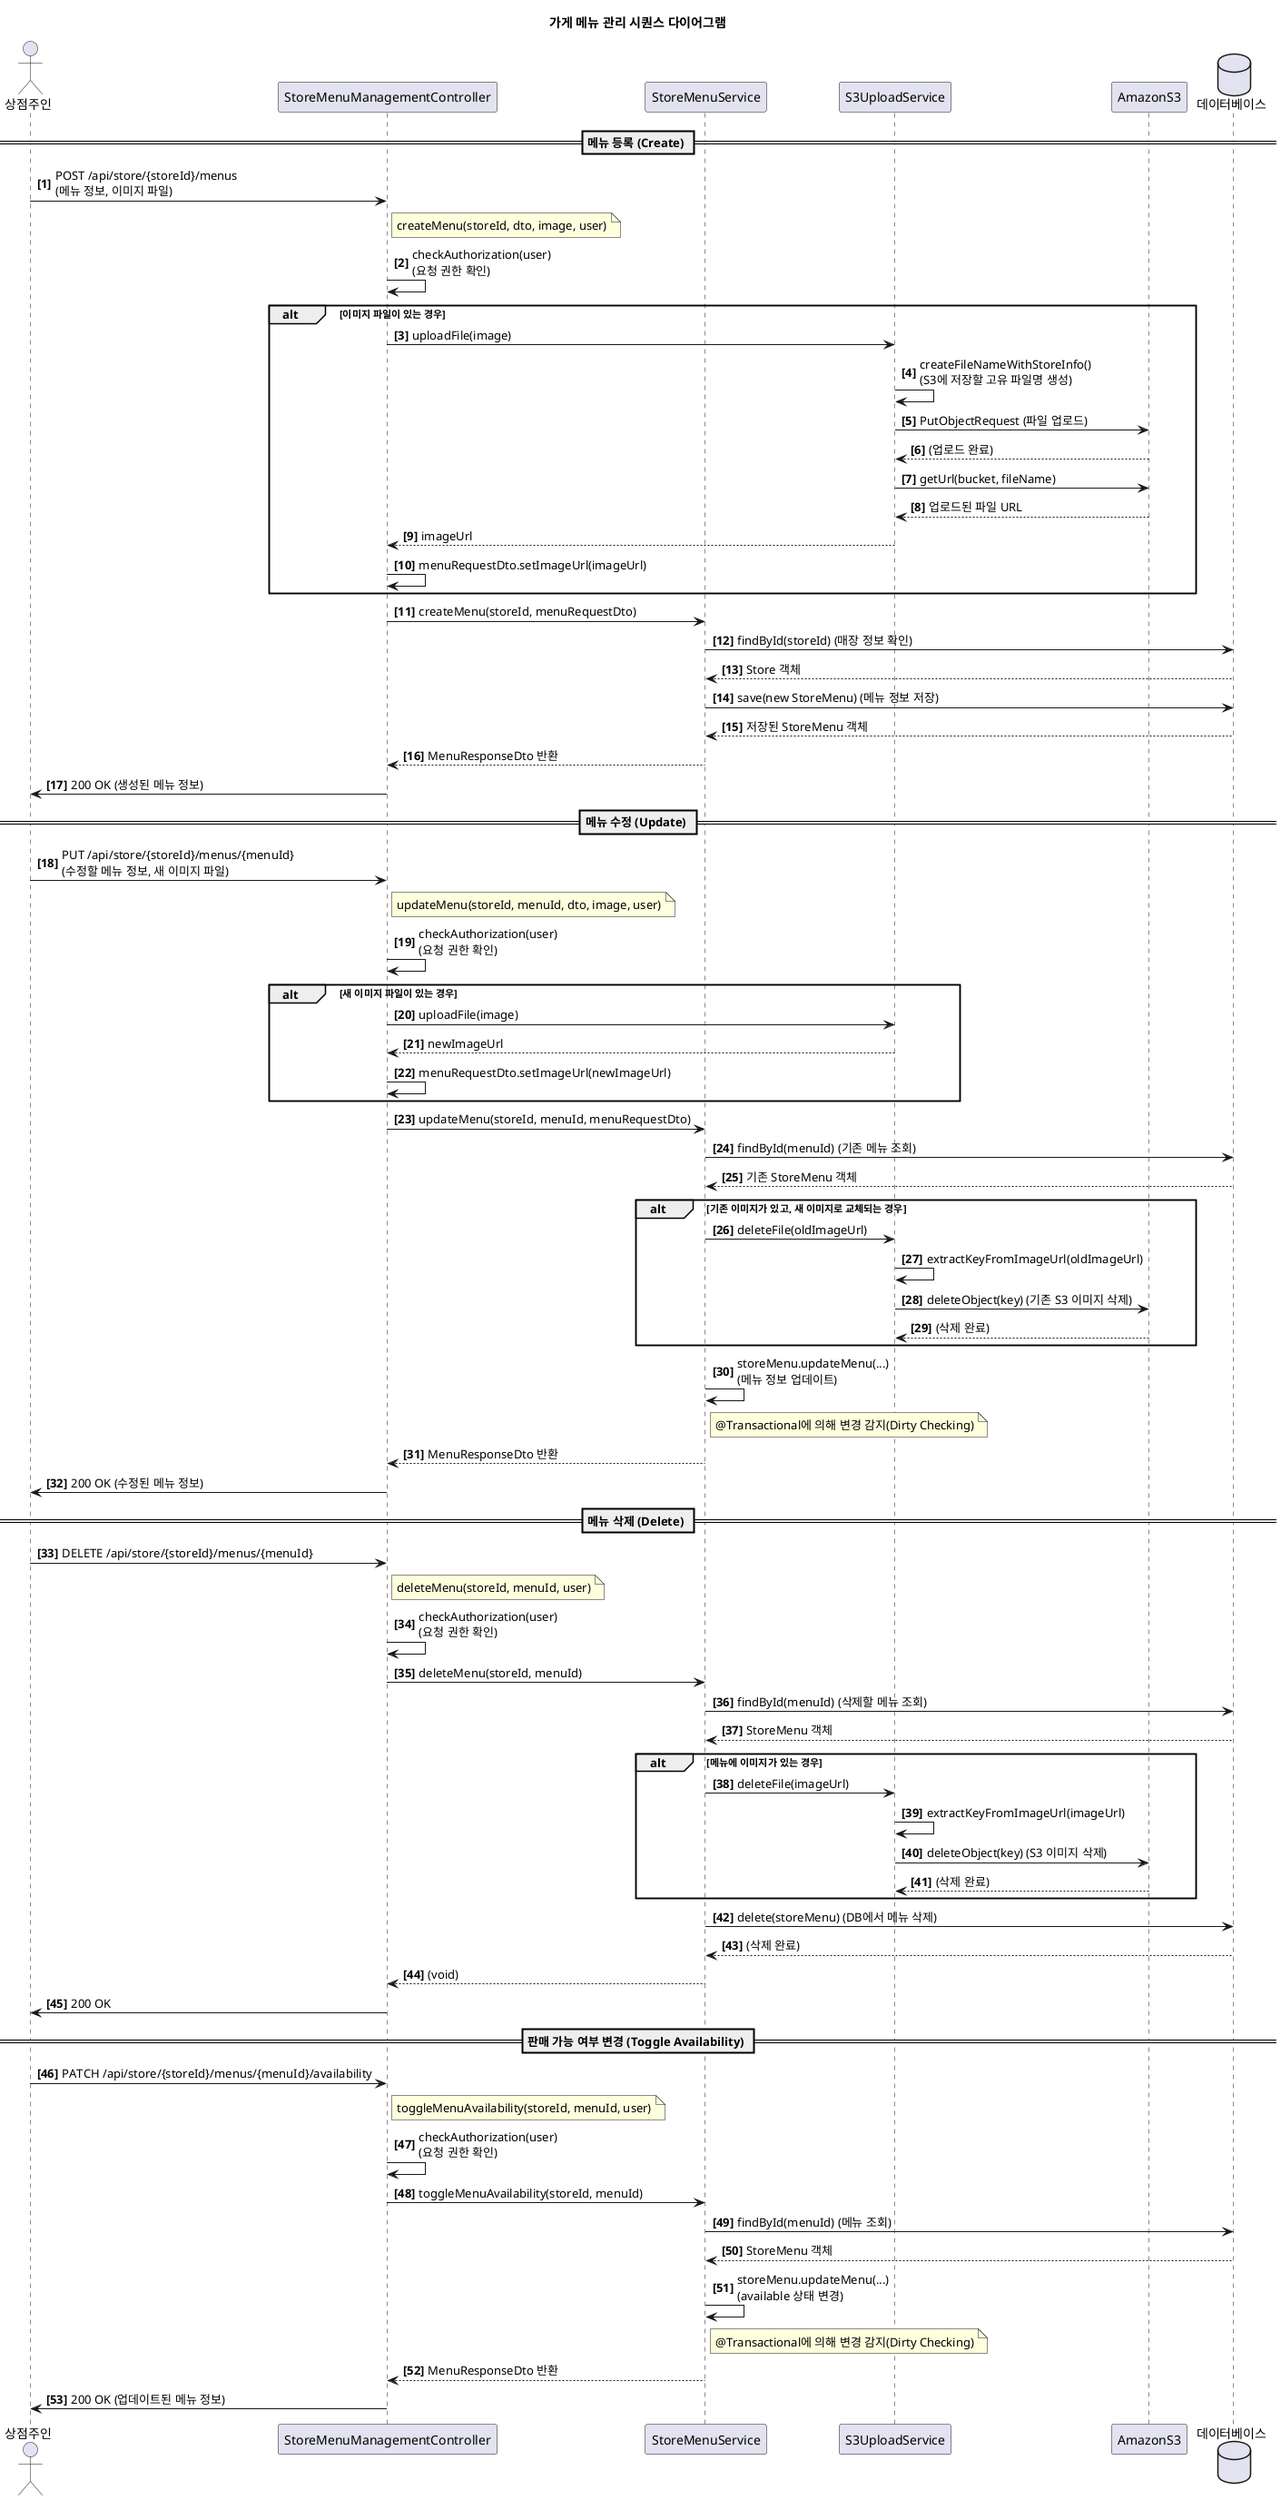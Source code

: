 @startuml
'https://plantuml.com/sequence-diagram

title 가게 메뉴 관리 시퀀스 다이어그램

autonumber "<b>[0]"

actor 상점주인 as Owner

participant "StoreMenuManagementController" as Controller
participant "StoreMenuService" as Service
participant "S3UploadService" as S3Service
participant "AmazonS3" as S3
database "데이터베이스" as DB

== 메뉴 등록 (Create) ==

Owner -> Controller: POST /api/store/{storeId}/menus\n(메뉴 정보, 이미지 파일)
note right of Controller: createMenu(storeId, dto, image, user)

Controller -> Controller: checkAuthorization(user)\n(요청 권한 확인)

alt 이미지 파일이 있는 경우
    Controller -> S3Service: uploadFile(image)
    S3Service -> S3Service: createFileNameWithStoreInfo()\n(S3에 저장할 고유 파일명 생성)
    S3Service -> S3: PutObjectRequest (파일 업로드)
    S3 --> S3Service: (업로드 완료)
    S3Service -> S3: getUrl(bucket, fileName)
    S3 --> S3Service: 업로드된 파일 URL
    S3Service --> Controller: imageUrl
    Controller -> Controller: menuRequestDto.setImageUrl(imageUrl)
end

Controller -> Service: createMenu(storeId, menuRequestDto)
Service -> DB: findById(storeId) (매장 정보 확인)
DB --> Service: Store 객체
Service -> DB: save(new StoreMenu) (메뉴 정보 저장)
DB --> Service: 저장된 StoreMenu 객체
Service --> Controller: MenuResponseDto 반환

Controller -> Owner: 200 OK (생성된 메뉴 정보)

== 메뉴 수정 (Update) ==

Owner -> Controller: PUT /api/store/{storeId}/menus/{menuId}\n(수정할 메뉴 정보, 새 이미지 파일)
note right of Controller: updateMenu(storeId, menuId, dto, image, user)

Controller -> Controller: checkAuthorization(user)\n(요청 권한 확인)

alt 새 이미지 파일이 있는 경우
    Controller -> S3Service: uploadFile(image)
    S3Service --> Controller: newImageUrl
    Controller -> Controller: menuRequestDto.setImageUrl(newImageUrl)
end

Controller -> Service: updateMenu(storeId, menuId, menuRequestDto)
Service -> DB: findById(menuId) (기존 메뉴 조회)
DB --> Service: 기존 StoreMenu 객체

alt 기존 이미지가 있고, 새 이미지로 교체되는 경우
    Service -> S3Service: deleteFile(oldImageUrl)
    S3Service -> S3Service: extractKeyFromImageUrl(oldImageUrl)
    S3Service -> S3: deleteObject(key) (기존 S3 이미지 삭제)
    S3 --> S3Service: (삭제 완료)
end

Service -> Service: storeMenu.updateMenu(...)\n(메뉴 정보 업데이트)
note right of Service: @Transactional에 의해 변경 감지(Dirty Checking)

Service --> Controller: MenuResponseDto 반환

Controller -> Owner: 200 OK (수정된 메뉴 정보)

== 메뉴 삭제 (Delete) ==

Owner -> Controller: DELETE /api/store/{storeId}/menus/{menuId}
note right of Controller: deleteMenu(storeId, menuId, user)

Controller -> Controller: checkAuthorization(user)\n(요청 권한 확인)

Controller -> Service: deleteMenu(storeId, menuId)
Service -> DB: findById(menuId) (삭제할 메뉴 조회)
DB --> Service: StoreMenu 객체

alt 메뉴에 이미지가 있는 경우
    Service -> S3Service: deleteFile(imageUrl)
    S3Service -> S3Service: extractKeyFromImageUrl(imageUrl)
    S3Service -> S3: deleteObject(key) (S3 이미지 삭제)
    S3 --> S3Service: (삭제 완료)
end

Service -> DB: delete(storeMenu) (DB에서 메뉴 삭제)
DB --> Service: (삭제 완료)
Service --> Controller: (void)

Controller -> Owner: 200 OK

== 판매 가능 여부 변경 (Toggle Availability) ==

Owner -> Controller: PATCH /api/store/{storeId}/menus/{menuId}/availability
note right of Controller: toggleMenuAvailability(storeId, menuId, user)

Controller -> Controller: checkAuthorization(user)\n(요청 권한 확인)

Controller -> Service: toggleMenuAvailability(storeId, menuId)
Service -> DB: findById(menuId) (메뉴 조회)
DB --> Service: StoreMenu 객체
Service -> Service: storeMenu.updateMenu(...)\n(available 상태 변경)
note right of Service: @Transactional에 의해 변경 감지(Dirty Checking)
Service --> Controller: MenuResponseDto 반환

Controller -> Owner: 200 OK (업데이트된 메뉴 정보)

@enduml
